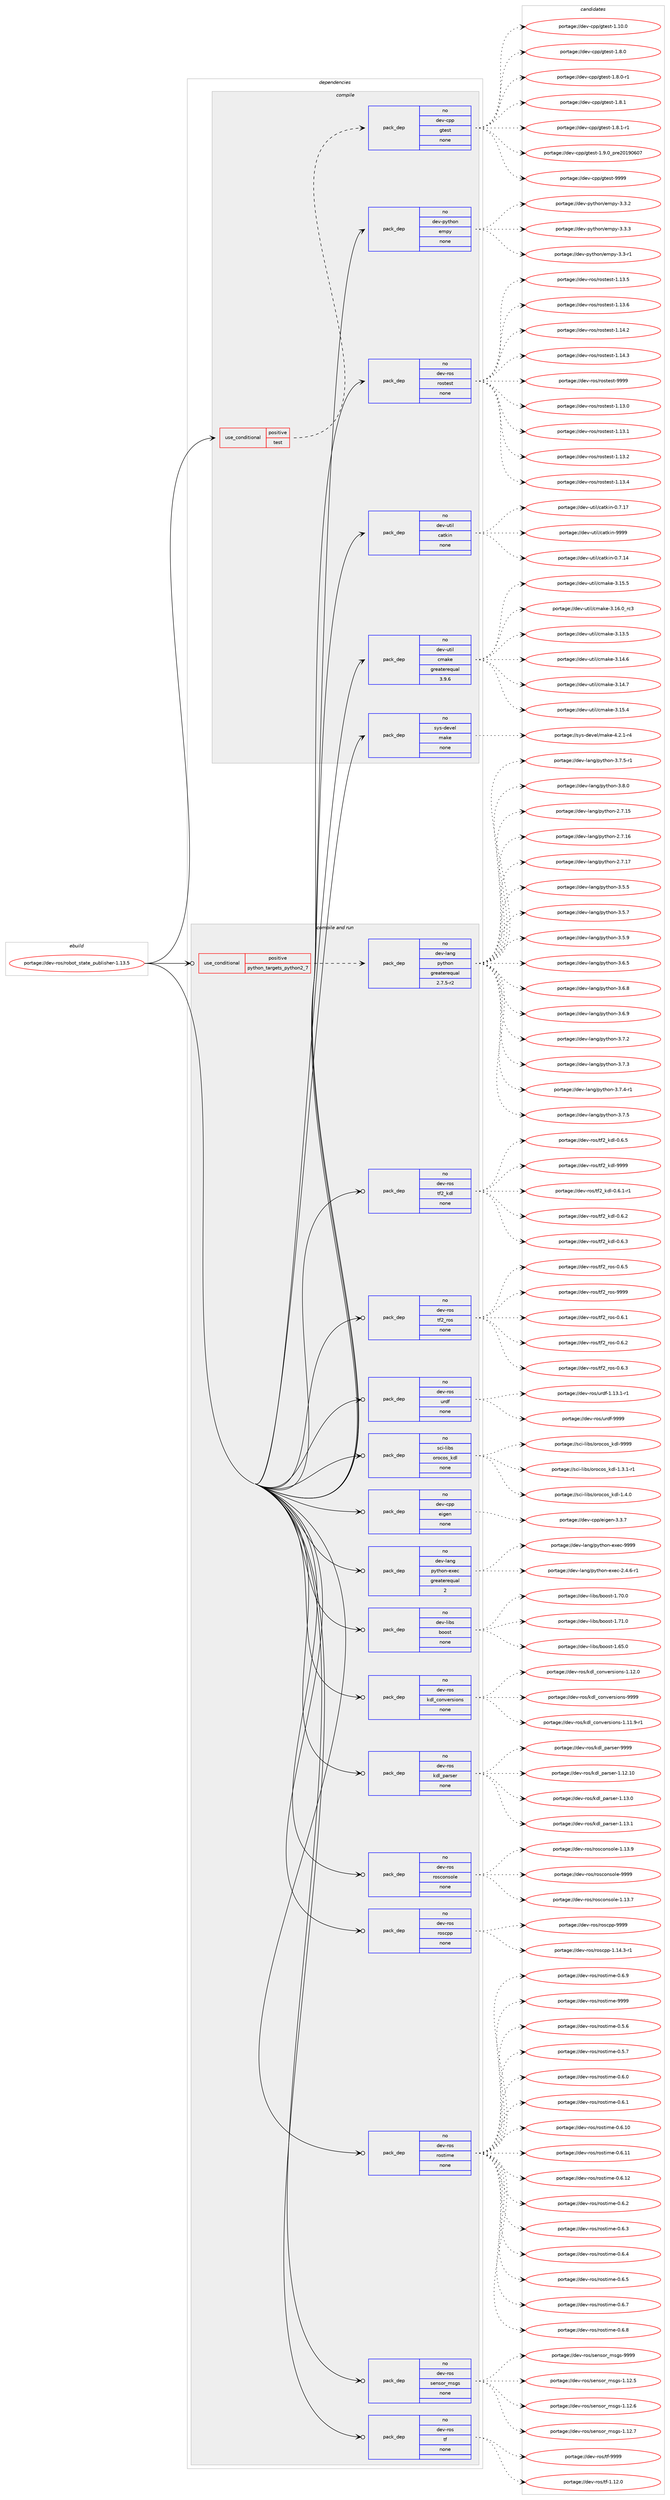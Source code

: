 digraph prolog {

# *************
# Graph options
# *************

newrank=true;
concentrate=true;
compound=true;
graph [rankdir=LR,fontname=Helvetica,fontsize=10,ranksep=1.5];#, ranksep=2.5, nodesep=0.2];
edge  [arrowhead=vee];
node  [fontname=Helvetica,fontsize=10];

# **********
# The ebuild
# **********

subgraph cluster_leftcol {
color=gray;
rank=same;
label=<<i>ebuild</i>>;
id [label="portage://dev-ros/robot_state_publisher-1.13.5", color=red, width=4, href="../dev-ros/robot_state_publisher-1.13.5.svg"];
}

# ****************
# The dependencies
# ****************

subgraph cluster_midcol {
color=gray;
label=<<i>dependencies</i>>;
subgraph cluster_compile {
fillcolor="#eeeeee";
style=filled;
label=<<i>compile</i>>;
subgraph cond43705 {
dependency194810 [label=<<TABLE BORDER="0" CELLBORDER="1" CELLSPACING="0" CELLPADDING="4"><TR><TD ROWSPAN="3" CELLPADDING="10">use_conditional</TD></TR><TR><TD>positive</TD></TR><TR><TD>test</TD></TR></TABLE>>, shape=none, color=red];
subgraph pack147677 {
dependency194811 [label=<<TABLE BORDER="0" CELLBORDER="1" CELLSPACING="0" CELLPADDING="4" WIDTH="220"><TR><TD ROWSPAN="6" CELLPADDING="30">pack_dep</TD></TR><TR><TD WIDTH="110">no</TD></TR><TR><TD>dev-cpp</TD></TR><TR><TD>gtest</TD></TR><TR><TD>none</TD></TR><TR><TD></TD></TR></TABLE>>, shape=none, color=blue];
}
dependency194810:e -> dependency194811:w [weight=20,style="dashed",arrowhead="vee"];
}
id:e -> dependency194810:w [weight=20,style="solid",arrowhead="vee"];
subgraph pack147678 {
dependency194812 [label=<<TABLE BORDER="0" CELLBORDER="1" CELLSPACING="0" CELLPADDING="4" WIDTH="220"><TR><TD ROWSPAN="6" CELLPADDING="30">pack_dep</TD></TR><TR><TD WIDTH="110">no</TD></TR><TR><TD>dev-python</TD></TR><TR><TD>empy</TD></TR><TR><TD>none</TD></TR><TR><TD></TD></TR></TABLE>>, shape=none, color=blue];
}
id:e -> dependency194812:w [weight=20,style="solid",arrowhead="vee"];
subgraph pack147679 {
dependency194813 [label=<<TABLE BORDER="0" CELLBORDER="1" CELLSPACING="0" CELLPADDING="4" WIDTH="220"><TR><TD ROWSPAN="6" CELLPADDING="30">pack_dep</TD></TR><TR><TD WIDTH="110">no</TD></TR><TR><TD>dev-ros</TD></TR><TR><TD>rostest</TD></TR><TR><TD>none</TD></TR><TR><TD></TD></TR></TABLE>>, shape=none, color=blue];
}
id:e -> dependency194813:w [weight=20,style="solid",arrowhead="vee"];
subgraph pack147680 {
dependency194814 [label=<<TABLE BORDER="0" CELLBORDER="1" CELLSPACING="0" CELLPADDING="4" WIDTH="220"><TR><TD ROWSPAN="6" CELLPADDING="30">pack_dep</TD></TR><TR><TD WIDTH="110">no</TD></TR><TR><TD>dev-util</TD></TR><TR><TD>catkin</TD></TR><TR><TD>none</TD></TR><TR><TD></TD></TR></TABLE>>, shape=none, color=blue];
}
id:e -> dependency194814:w [weight=20,style="solid",arrowhead="vee"];
subgraph pack147681 {
dependency194815 [label=<<TABLE BORDER="0" CELLBORDER="1" CELLSPACING="0" CELLPADDING="4" WIDTH="220"><TR><TD ROWSPAN="6" CELLPADDING="30">pack_dep</TD></TR><TR><TD WIDTH="110">no</TD></TR><TR><TD>dev-util</TD></TR><TR><TD>cmake</TD></TR><TR><TD>greaterequal</TD></TR><TR><TD>3.9.6</TD></TR></TABLE>>, shape=none, color=blue];
}
id:e -> dependency194815:w [weight=20,style="solid",arrowhead="vee"];
subgraph pack147682 {
dependency194816 [label=<<TABLE BORDER="0" CELLBORDER="1" CELLSPACING="0" CELLPADDING="4" WIDTH="220"><TR><TD ROWSPAN="6" CELLPADDING="30">pack_dep</TD></TR><TR><TD WIDTH="110">no</TD></TR><TR><TD>sys-devel</TD></TR><TR><TD>make</TD></TR><TR><TD>none</TD></TR><TR><TD></TD></TR></TABLE>>, shape=none, color=blue];
}
id:e -> dependency194816:w [weight=20,style="solid",arrowhead="vee"];
}
subgraph cluster_compileandrun {
fillcolor="#eeeeee";
style=filled;
label=<<i>compile and run</i>>;
subgraph cond43706 {
dependency194817 [label=<<TABLE BORDER="0" CELLBORDER="1" CELLSPACING="0" CELLPADDING="4"><TR><TD ROWSPAN="3" CELLPADDING="10">use_conditional</TD></TR><TR><TD>positive</TD></TR><TR><TD>python_targets_python2_7</TD></TR></TABLE>>, shape=none, color=red];
subgraph pack147683 {
dependency194818 [label=<<TABLE BORDER="0" CELLBORDER="1" CELLSPACING="0" CELLPADDING="4" WIDTH="220"><TR><TD ROWSPAN="6" CELLPADDING="30">pack_dep</TD></TR><TR><TD WIDTH="110">no</TD></TR><TR><TD>dev-lang</TD></TR><TR><TD>python</TD></TR><TR><TD>greaterequal</TD></TR><TR><TD>2.7.5-r2</TD></TR></TABLE>>, shape=none, color=blue];
}
dependency194817:e -> dependency194818:w [weight=20,style="dashed",arrowhead="vee"];
}
id:e -> dependency194817:w [weight=20,style="solid",arrowhead="odotvee"];
subgraph pack147684 {
dependency194819 [label=<<TABLE BORDER="0" CELLBORDER="1" CELLSPACING="0" CELLPADDING="4" WIDTH="220"><TR><TD ROWSPAN="6" CELLPADDING="30">pack_dep</TD></TR><TR><TD WIDTH="110">no</TD></TR><TR><TD>dev-cpp</TD></TR><TR><TD>eigen</TD></TR><TR><TD>none</TD></TR><TR><TD></TD></TR></TABLE>>, shape=none, color=blue];
}
id:e -> dependency194819:w [weight=20,style="solid",arrowhead="odotvee"];
subgraph pack147685 {
dependency194820 [label=<<TABLE BORDER="0" CELLBORDER="1" CELLSPACING="0" CELLPADDING="4" WIDTH="220"><TR><TD ROWSPAN="6" CELLPADDING="30">pack_dep</TD></TR><TR><TD WIDTH="110">no</TD></TR><TR><TD>dev-lang</TD></TR><TR><TD>python-exec</TD></TR><TR><TD>greaterequal</TD></TR><TR><TD>2</TD></TR></TABLE>>, shape=none, color=blue];
}
id:e -> dependency194820:w [weight=20,style="solid",arrowhead="odotvee"];
subgraph pack147686 {
dependency194821 [label=<<TABLE BORDER="0" CELLBORDER="1" CELLSPACING="0" CELLPADDING="4" WIDTH="220"><TR><TD ROWSPAN="6" CELLPADDING="30">pack_dep</TD></TR><TR><TD WIDTH="110">no</TD></TR><TR><TD>dev-libs</TD></TR><TR><TD>boost</TD></TR><TR><TD>none</TD></TR><TR><TD></TD></TR></TABLE>>, shape=none, color=blue];
}
id:e -> dependency194821:w [weight=20,style="solid",arrowhead="odotvee"];
subgraph pack147687 {
dependency194822 [label=<<TABLE BORDER="0" CELLBORDER="1" CELLSPACING="0" CELLPADDING="4" WIDTH="220"><TR><TD ROWSPAN="6" CELLPADDING="30">pack_dep</TD></TR><TR><TD WIDTH="110">no</TD></TR><TR><TD>dev-ros</TD></TR><TR><TD>kdl_conversions</TD></TR><TR><TD>none</TD></TR><TR><TD></TD></TR></TABLE>>, shape=none, color=blue];
}
id:e -> dependency194822:w [weight=20,style="solid",arrowhead="odotvee"];
subgraph pack147688 {
dependency194823 [label=<<TABLE BORDER="0" CELLBORDER="1" CELLSPACING="0" CELLPADDING="4" WIDTH="220"><TR><TD ROWSPAN="6" CELLPADDING="30">pack_dep</TD></TR><TR><TD WIDTH="110">no</TD></TR><TR><TD>dev-ros</TD></TR><TR><TD>kdl_parser</TD></TR><TR><TD>none</TD></TR><TR><TD></TD></TR></TABLE>>, shape=none, color=blue];
}
id:e -> dependency194823:w [weight=20,style="solid",arrowhead="odotvee"];
subgraph pack147689 {
dependency194824 [label=<<TABLE BORDER="0" CELLBORDER="1" CELLSPACING="0" CELLPADDING="4" WIDTH="220"><TR><TD ROWSPAN="6" CELLPADDING="30">pack_dep</TD></TR><TR><TD WIDTH="110">no</TD></TR><TR><TD>dev-ros</TD></TR><TR><TD>rosconsole</TD></TR><TR><TD>none</TD></TR><TR><TD></TD></TR></TABLE>>, shape=none, color=blue];
}
id:e -> dependency194824:w [weight=20,style="solid",arrowhead="odotvee"];
subgraph pack147690 {
dependency194825 [label=<<TABLE BORDER="0" CELLBORDER="1" CELLSPACING="0" CELLPADDING="4" WIDTH="220"><TR><TD ROWSPAN="6" CELLPADDING="30">pack_dep</TD></TR><TR><TD WIDTH="110">no</TD></TR><TR><TD>dev-ros</TD></TR><TR><TD>roscpp</TD></TR><TR><TD>none</TD></TR><TR><TD></TD></TR></TABLE>>, shape=none, color=blue];
}
id:e -> dependency194825:w [weight=20,style="solid",arrowhead="odotvee"];
subgraph pack147691 {
dependency194826 [label=<<TABLE BORDER="0" CELLBORDER="1" CELLSPACING="0" CELLPADDING="4" WIDTH="220"><TR><TD ROWSPAN="6" CELLPADDING="30">pack_dep</TD></TR><TR><TD WIDTH="110">no</TD></TR><TR><TD>dev-ros</TD></TR><TR><TD>rostime</TD></TR><TR><TD>none</TD></TR><TR><TD></TD></TR></TABLE>>, shape=none, color=blue];
}
id:e -> dependency194826:w [weight=20,style="solid",arrowhead="odotvee"];
subgraph pack147692 {
dependency194827 [label=<<TABLE BORDER="0" CELLBORDER="1" CELLSPACING="0" CELLPADDING="4" WIDTH="220"><TR><TD ROWSPAN="6" CELLPADDING="30">pack_dep</TD></TR><TR><TD WIDTH="110">no</TD></TR><TR><TD>dev-ros</TD></TR><TR><TD>sensor_msgs</TD></TR><TR><TD>none</TD></TR><TR><TD></TD></TR></TABLE>>, shape=none, color=blue];
}
id:e -> dependency194827:w [weight=20,style="solid",arrowhead="odotvee"];
subgraph pack147693 {
dependency194828 [label=<<TABLE BORDER="0" CELLBORDER="1" CELLSPACING="0" CELLPADDING="4" WIDTH="220"><TR><TD ROWSPAN="6" CELLPADDING="30">pack_dep</TD></TR><TR><TD WIDTH="110">no</TD></TR><TR><TD>dev-ros</TD></TR><TR><TD>tf</TD></TR><TR><TD>none</TD></TR><TR><TD></TD></TR></TABLE>>, shape=none, color=blue];
}
id:e -> dependency194828:w [weight=20,style="solid",arrowhead="odotvee"];
subgraph pack147694 {
dependency194829 [label=<<TABLE BORDER="0" CELLBORDER="1" CELLSPACING="0" CELLPADDING="4" WIDTH="220"><TR><TD ROWSPAN="6" CELLPADDING="30">pack_dep</TD></TR><TR><TD WIDTH="110">no</TD></TR><TR><TD>dev-ros</TD></TR><TR><TD>tf2_kdl</TD></TR><TR><TD>none</TD></TR><TR><TD></TD></TR></TABLE>>, shape=none, color=blue];
}
id:e -> dependency194829:w [weight=20,style="solid",arrowhead="odotvee"];
subgraph pack147695 {
dependency194830 [label=<<TABLE BORDER="0" CELLBORDER="1" CELLSPACING="0" CELLPADDING="4" WIDTH="220"><TR><TD ROWSPAN="6" CELLPADDING="30">pack_dep</TD></TR><TR><TD WIDTH="110">no</TD></TR><TR><TD>dev-ros</TD></TR><TR><TD>tf2_ros</TD></TR><TR><TD>none</TD></TR><TR><TD></TD></TR></TABLE>>, shape=none, color=blue];
}
id:e -> dependency194830:w [weight=20,style="solid",arrowhead="odotvee"];
subgraph pack147696 {
dependency194831 [label=<<TABLE BORDER="0" CELLBORDER="1" CELLSPACING="0" CELLPADDING="4" WIDTH="220"><TR><TD ROWSPAN="6" CELLPADDING="30">pack_dep</TD></TR><TR><TD WIDTH="110">no</TD></TR><TR><TD>dev-ros</TD></TR><TR><TD>urdf</TD></TR><TR><TD>none</TD></TR><TR><TD></TD></TR></TABLE>>, shape=none, color=blue];
}
id:e -> dependency194831:w [weight=20,style="solid",arrowhead="odotvee"];
subgraph pack147697 {
dependency194832 [label=<<TABLE BORDER="0" CELLBORDER="1" CELLSPACING="0" CELLPADDING="4" WIDTH="220"><TR><TD ROWSPAN="6" CELLPADDING="30">pack_dep</TD></TR><TR><TD WIDTH="110">no</TD></TR><TR><TD>sci-libs</TD></TR><TR><TD>orocos_kdl</TD></TR><TR><TD>none</TD></TR><TR><TD></TD></TR></TABLE>>, shape=none, color=blue];
}
id:e -> dependency194832:w [weight=20,style="solid",arrowhead="odotvee"];
}
subgraph cluster_run {
fillcolor="#eeeeee";
style=filled;
label=<<i>run</i>>;
}
}

# **************
# The candidates
# **************

subgraph cluster_choices {
rank=same;
color=gray;
label=<<i>candidates</i>>;

subgraph choice147677 {
color=black;
nodesep=1;
choiceportage10010111845991121124710311610111511645494649484648 [label="portage://dev-cpp/gtest-1.10.0", color=red, width=4,href="../dev-cpp/gtest-1.10.0.svg"];
choiceportage100101118459911211247103116101115116454946564648 [label="portage://dev-cpp/gtest-1.8.0", color=red, width=4,href="../dev-cpp/gtest-1.8.0.svg"];
choiceportage1001011184599112112471031161011151164549465646484511449 [label="portage://dev-cpp/gtest-1.8.0-r1", color=red, width=4,href="../dev-cpp/gtest-1.8.0-r1.svg"];
choiceportage100101118459911211247103116101115116454946564649 [label="portage://dev-cpp/gtest-1.8.1", color=red, width=4,href="../dev-cpp/gtest-1.8.1.svg"];
choiceportage1001011184599112112471031161011151164549465646494511449 [label="portage://dev-cpp/gtest-1.8.1-r1", color=red, width=4,href="../dev-cpp/gtest-1.8.1-r1.svg"];
choiceportage100101118459911211247103116101115116454946574648951121141015048495748544855 [label="portage://dev-cpp/gtest-1.9.0_pre20190607", color=red, width=4,href="../dev-cpp/gtest-1.9.0_pre20190607.svg"];
choiceportage1001011184599112112471031161011151164557575757 [label="portage://dev-cpp/gtest-9999", color=red, width=4,href="../dev-cpp/gtest-9999.svg"];
dependency194811:e -> choiceportage10010111845991121124710311610111511645494649484648:w [style=dotted,weight="100"];
dependency194811:e -> choiceportage100101118459911211247103116101115116454946564648:w [style=dotted,weight="100"];
dependency194811:e -> choiceportage1001011184599112112471031161011151164549465646484511449:w [style=dotted,weight="100"];
dependency194811:e -> choiceportage100101118459911211247103116101115116454946564649:w [style=dotted,weight="100"];
dependency194811:e -> choiceportage1001011184599112112471031161011151164549465646494511449:w [style=dotted,weight="100"];
dependency194811:e -> choiceportage100101118459911211247103116101115116454946574648951121141015048495748544855:w [style=dotted,weight="100"];
dependency194811:e -> choiceportage1001011184599112112471031161011151164557575757:w [style=dotted,weight="100"];
}
subgraph choice147678 {
color=black;
nodesep=1;
choiceportage1001011184511212111610411111047101109112121455146514511449 [label="portage://dev-python/empy-3.3-r1", color=red, width=4,href="../dev-python/empy-3.3-r1.svg"];
choiceportage1001011184511212111610411111047101109112121455146514650 [label="portage://dev-python/empy-3.3.2", color=red, width=4,href="../dev-python/empy-3.3.2.svg"];
choiceportage1001011184511212111610411111047101109112121455146514651 [label="portage://dev-python/empy-3.3.3", color=red, width=4,href="../dev-python/empy-3.3.3.svg"];
dependency194812:e -> choiceportage1001011184511212111610411111047101109112121455146514511449:w [style=dotted,weight="100"];
dependency194812:e -> choiceportage1001011184511212111610411111047101109112121455146514650:w [style=dotted,weight="100"];
dependency194812:e -> choiceportage1001011184511212111610411111047101109112121455146514651:w [style=dotted,weight="100"];
}
subgraph choice147679 {
color=black;
nodesep=1;
choiceportage100101118451141111154711411111511610111511645494649514648 [label="portage://dev-ros/rostest-1.13.0", color=red, width=4,href="../dev-ros/rostest-1.13.0.svg"];
choiceportage100101118451141111154711411111511610111511645494649514649 [label="portage://dev-ros/rostest-1.13.1", color=red, width=4,href="../dev-ros/rostest-1.13.1.svg"];
choiceportage100101118451141111154711411111511610111511645494649514650 [label="portage://dev-ros/rostest-1.13.2", color=red, width=4,href="../dev-ros/rostest-1.13.2.svg"];
choiceportage100101118451141111154711411111511610111511645494649514652 [label="portage://dev-ros/rostest-1.13.4", color=red, width=4,href="../dev-ros/rostest-1.13.4.svg"];
choiceportage100101118451141111154711411111511610111511645494649514653 [label="portage://dev-ros/rostest-1.13.5", color=red, width=4,href="../dev-ros/rostest-1.13.5.svg"];
choiceportage100101118451141111154711411111511610111511645494649514654 [label="portage://dev-ros/rostest-1.13.6", color=red, width=4,href="../dev-ros/rostest-1.13.6.svg"];
choiceportage100101118451141111154711411111511610111511645494649524650 [label="portage://dev-ros/rostest-1.14.2", color=red, width=4,href="../dev-ros/rostest-1.14.2.svg"];
choiceportage100101118451141111154711411111511610111511645494649524651 [label="portage://dev-ros/rostest-1.14.3", color=red, width=4,href="../dev-ros/rostest-1.14.3.svg"];
choiceportage10010111845114111115471141111151161011151164557575757 [label="portage://dev-ros/rostest-9999", color=red, width=4,href="../dev-ros/rostest-9999.svg"];
dependency194813:e -> choiceportage100101118451141111154711411111511610111511645494649514648:w [style=dotted,weight="100"];
dependency194813:e -> choiceportage100101118451141111154711411111511610111511645494649514649:w [style=dotted,weight="100"];
dependency194813:e -> choiceportage100101118451141111154711411111511610111511645494649514650:w [style=dotted,weight="100"];
dependency194813:e -> choiceportage100101118451141111154711411111511610111511645494649514652:w [style=dotted,weight="100"];
dependency194813:e -> choiceportage100101118451141111154711411111511610111511645494649514653:w [style=dotted,weight="100"];
dependency194813:e -> choiceportage100101118451141111154711411111511610111511645494649514654:w [style=dotted,weight="100"];
dependency194813:e -> choiceportage100101118451141111154711411111511610111511645494649524650:w [style=dotted,weight="100"];
dependency194813:e -> choiceportage100101118451141111154711411111511610111511645494649524651:w [style=dotted,weight="100"];
dependency194813:e -> choiceportage10010111845114111115471141111151161011151164557575757:w [style=dotted,weight="100"];
}
subgraph choice147680 {
color=black;
nodesep=1;
choiceportage1001011184511711610510847999711610710511045484655464952 [label="portage://dev-util/catkin-0.7.14", color=red, width=4,href="../dev-util/catkin-0.7.14.svg"];
choiceportage1001011184511711610510847999711610710511045484655464955 [label="portage://dev-util/catkin-0.7.17", color=red, width=4,href="../dev-util/catkin-0.7.17.svg"];
choiceportage100101118451171161051084799971161071051104557575757 [label="portage://dev-util/catkin-9999", color=red, width=4,href="../dev-util/catkin-9999.svg"];
dependency194814:e -> choiceportage1001011184511711610510847999711610710511045484655464952:w [style=dotted,weight="100"];
dependency194814:e -> choiceportage1001011184511711610510847999711610710511045484655464955:w [style=dotted,weight="100"];
dependency194814:e -> choiceportage100101118451171161051084799971161071051104557575757:w [style=dotted,weight="100"];
}
subgraph choice147681 {
color=black;
nodesep=1;
choiceportage1001011184511711610510847991099710710145514649514653 [label="portage://dev-util/cmake-3.13.5", color=red, width=4,href="../dev-util/cmake-3.13.5.svg"];
choiceportage1001011184511711610510847991099710710145514649524654 [label="portage://dev-util/cmake-3.14.6", color=red, width=4,href="../dev-util/cmake-3.14.6.svg"];
choiceportage1001011184511711610510847991099710710145514649524655 [label="portage://dev-util/cmake-3.14.7", color=red, width=4,href="../dev-util/cmake-3.14.7.svg"];
choiceportage1001011184511711610510847991099710710145514649534652 [label="portage://dev-util/cmake-3.15.4", color=red, width=4,href="../dev-util/cmake-3.15.4.svg"];
choiceportage1001011184511711610510847991099710710145514649534653 [label="portage://dev-util/cmake-3.15.5", color=red, width=4,href="../dev-util/cmake-3.15.5.svg"];
choiceportage1001011184511711610510847991099710710145514649544648951149951 [label="portage://dev-util/cmake-3.16.0_rc3", color=red, width=4,href="../dev-util/cmake-3.16.0_rc3.svg"];
dependency194815:e -> choiceportage1001011184511711610510847991099710710145514649514653:w [style=dotted,weight="100"];
dependency194815:e -> choiceportage1001011184511711610510847991099710710145514649524654:w [style=dotted,weight="100"];
dependency194815:e -> choiceportage1001011184511711610510847991099710710145514649524655:w [style=dotted,weight="100"];
dependency194815:e -> choiceportage1001011184511711610510847991099710710145514649534652:w [style=dotted,weight="100"];
dependency194815:e -> choiceportage1001011184511711610510847991099710710145514649534653:w [style=dotted,weight="100"];
dependency194815:e -> choiceportage1001011184511711610510847991099710710145514649544648951149951:w [style=dotted,weight="100"];
}
subgraph choice147682 {
color=black;
nodesep=1;
choiceportage1151211154510010111810110847109971071014552465046494511452 [label="portage://sys-devel/make-4.2.1-r4", color=red, width=4,href="../sys-devel/make-4.2.1-r4.svg"];
dependency194816:e -> choiceportage1151211154510010111810110847109971071014552465046494511452:w [style=dotted,weight="100"];
}
subgraph choice147683 {
color=black;
nodesep=1;
choiceportage10010111845108971101034711212111610411111045504655464953 [label="portage://dev-lang/python-2.7.15", color=red, width=4,href="../dev-lang/python-2.7.15.svg"];
choiceportage10010111845108971101034711212111610411111045504655464954 [label="portage://dev-lang/python-2.7.16", color=red, width=4,href="../dev-lang/python-2.7.16.svg"];
choiceportage10010111845108971101034711212111610411111045504655464955 [label="portage://dev-lang/python-2.7.17", color=red, width=4,href="../dev-lang/python-2.7.17.svg"];
choiceportage100101118451089711010347112121116104111110455146534653 [label="portage://dev-lang/python-3.5.5", color=red, width=4,href="../dev-lang/python-3.5.5.svg"];
choiceportage100101118451089711010347112121116104111110455146534655 [label="portage://dev-lang/python-3.5.7", color=red, width=4,href="../dev-lang/python-3.5.7.svg"];
choiceportage100101118451089711010347112121116104111110455146534657 [label="portage://dev-lang/python-3.5.9", color=red, width=4,href="../dev-lang/python-3.5.9.svg"];
choiceportage100101118451089711010347112121116104111110455146544653 [label="portage://dev-lang/python-3.6.5", color=red, width=4,href="../dev-lang/python-3.6.5.svg"];
choiceportage100101118451089711010347112121116104111110455146544656 [label="portage://dev-lang/python-3.6.8", color=red, width=4,href="../dev-lang/python-3.6.8.svg"];
choiceportage100101118451089711010347112121116104111110455146544657 [label="portage://dev-lang/python-3.6.9", color=red, width=4,href="../dev-lang/python-3.6.9.svg"];
choiceportage100101118451089711010347112121116104111110455146554650 [label="portage://dev-lang/python-3.7.2", color=red, width=4,href="../dev-lang/python-3.7.2.svg"];
choiceportage100101118451089711010347112121116104111110455146554651 [label="portage://dev-lang/python-3.7.3", color=red, width=4,href="../dev-lang/python-3.7.3.svg"];
choiceportage1001011184510897110103471121211161041111104551465546524511449 [label="portage://dev-lang/python-3.7.4-r1", color=red, width=4,href="../dev-lang/python-3.7.4-r1.svg"];
choiceportage100101118451089711010347112121116104111110455146554653 [label="portage://dev-lang/python-3.7.5", color=red, width=4,href="../dev-lang/python-3.7.5.svg"];
choiceportage1001011184510897110103471121211161041111104551465546534511449 [label="portage://dev-lang/python-3.7.5-r1", color=red, width=4,href="../dev-lang/python-3.7.5-r1.svg"];
choiceportage100101118451089711010347112121116104111110455146564648 [label="portage://dev-lang/python-3.8.0", color=red, width=4,href="../dev-lang/python-3.8.0.svg"];
dependency194818:e -> choiceportage10010111845108971101034711212111610411111045504655464953:w [style=dotted,weight="100"];
dependency194818:e -> choiceportage10010111845108971101034711212111610411111045504655464954:w [style=dotted,weight="100"];
dependency194818:e -> choiceportage10010111845108971101034711212111610411111045504655464955:w [style=dotted,weight="100"];
dependency194818:e -> choiceportage100101118451089711010347112121116104111110455146534653:w [style=dotted,weight="100"];
dependency194818:e -> choiceportage100101118451089711010347112121116104111110455146534655:w [style=dotted,weight="100"];
dependency194818:e -> choiceportage100101118451089711010347112121116104111110455146534657:w [style=dotted,weight="100"];
dependency194818:e -> choiceportage100101118451089711010347112121116104111110455146544653:w [style=dotted,weight="100"];
dependency194818:e -> choiceportage100101118451089711010347112121116104111110455146544656:w [style=dotted,weight="100"];
dependency194818:e -> choiceportage100101118451089711010347112121116104111110455146544657:w [style=dotted,weight="100"];
dependency194818:e -> choiceportage100101118451089711010347112121116104111110455146554650:w [style=dotted,weight="100"];
dependency194818:e -> choiceportage100101118451089711010347112121116104111110455146554651:w [style=dotted,weight="100"];
dependency194818:e -> choiceportage1001011184510897110103471121211161041111104551465546524511449:w [style=dotted,weight="100"];
dependency194818:e -> choiceportage100101118451089711010347112121116104111110455146554653:w [style=dotted,weight="100"];
dependency194818:e -> choiceportage1001011184510897110103471121211161041111104551465546534511449:w [style=dotted,weight="100"];
dependency194818:e -> choiceportage100101118451089711010347112121116104111110455146564648:w [style=dotted,weight="100"];
}
subgraph choice147684 {
color=black;
nodesep=1;
choiceportage100101118459911211247101105103101110455146514655 [label="portage://dev-cpp/eigen-3.3.7", color=red, width=4,href="../dev-cpp/eigen-3.3.7.svg"];
dependency194819:e -> choiceportage100101118459911211247101105103101110455146514655:w [style=dotted,weight="100"];
}
subgraph choice147685 {
color=black;
nodesep=1;
choiceportage10010111845108971101034711212111610411111045101120101994550465246544511449 [label="portage://dev-lang/python-exec-2.4.6-r1", color=red, width=4,href="../dev-lang/python-exec-2.4.6-r1.svg"];
choiceportage10010111845108971101034711212111610411111045101120101994557575757 [label="portage://dev-lang/python-exec-9999", color=red, width=4,href="../dev-lang/python-exec-9999.svg"];
dependency194820:e -> choiceportage10010111845108971101034711212111610411111045101120101994550465246544511449:w [style=dotted,weight="100"];
dependency194820:e -> choiceportage10010111845108971101034711212111610411111045101120101994557575757:w [style=dotted,weight="100"];
}
subgraph choice147686 {
color=black;
nodesep=1;
choiceportage1001011184510810598115479811111111511645494654534648 [label="portage://dev-libs/boost-1.65.0", color=red, width=4,href="../dev-libs/boost-1.65.0.svg"];
choiceportage1001011184510810598115479811111111511645494655484648 [label="portage://dev-libs/boost-1.70.0", color=red, width=4,href="../dev-libs/boost-1.70.0.svg"];
choiceportage1001011184510810598115479811111111511645494655494648 [label="portage://dev-libs/boost-1.71.0", color=red, width=4,href="../dev-libs/boost-1.71.0.svg"];
dependency194821:e -> choiceportage1001011184510810598115479811111111511645494654534648:w [style=dotted,weight="100"];
dependency194821:e -> choiceportage1001011184510810598115479811111111511645494655484648:w [style=dotted,weight="100"];
dependency194821:e -> choiceportage1001011184510810598115479811111111511645494655494648:w [style=dotted,weight="100"];
}
subgraph choice147687 {
color=black;
nodesep=1;
choiceportage10010111845114111115471071001089599111110118101114115105111110115454946494946574511449 [label="portage://dev-ros/kdl_conversions-1.11.9-r1", color=red, width=4,href="../dev-ros/kdl_conversions-1.11.9-r1.svg"];
choiceportage1001011184511411111547107100108959911111011810111411510511111011545494649504648 [label="portage://dev-ros/kdl_conversions-1.12.0", color=red, width=4,href="../dev-ros/kdl_conversions-1.12.0.svg"];
choiceportage100101118451141111154710710010895991111101181011141151051111101154557575757 [label="portage://dev-ros/kdl_conversions-9999", color=red, width=4,href="../dev-ros/kdl_conversions-9999.svg"];
dependency194822:e -> choiceportage10010111845114111115471071001089599111110118101114115105111110115454946494946574511449:w [style=dotted,weight="100"];
dependency194822:e -> choiceportage1001011184511411111547107100108959911111011810111411510511111011545494649504648:w [style=dotted,weight="100"];
dependency194822:e -> choiceportage100101118451141111154710710010895991111101181011141151051111101154557575757:w [style=dotted,weight="100"];
}
subgraph choice147688 {
color=black;
nodesep=1;
choiceportage100101118451141111154710710010895112971141151011144549464950464948 [label="portage://dev-ros/kdl_parser-1.12.10", color=red, width=4,href="../dev-ros/kdl_parser-1.12.10.svg"];
choiceportage1001011184511411111547107100108951129711411510111445494649514648 [label="portage://dev-ros/kdl_parser-1.13.0", color=red, width=4,href="../dev-ros/kdl_parser-1.13.0.svg"];
choiceportage1001011184511411111547107100108951129711411510111445494649514649 [label="portage://dev-ros/kdl_parser-1.13.1", color=red, width=4,href="../dev-ros/kdl_parser-1.13.1.svg"];
choiceportage100101118451141111154710710010895112971141151011144557575757 [label="portage://dev-ros/kdl_parser-9999", color=red, width=4,href="../dev-ros/kdl_parser-9999.svg"];
dependency194823:e -> choiceportage100101118451141111154710710010895112971141151011144549464950464948:w [style=dotted,weight="100"];
dependency194823:e -> choiceportage1001011184511411111547107100108951129711411510111445494649514648:w [style=dotted,weight="100"];
dependency194823:e -> choiceportage1001011184511411111547107100108951129711411510111445494649514649:w [style=dotted,weight="100"];
dependency194823:e -> choiceportage100101118451141111154710710010895112971141151011144557575757:w [style=dotted,weight="100"];
}
subgraph choice147689 {
color=black;
nodesep=1;
choiceportage10010111845114111115471141111159911111011511110810145494649514655 [label="portage://dev-ros/rosconsole-1.13.7", color=red, width=4,href="../dev-ros/rosconsole-1.13.7.svg"];
choiceportage10010111845114111115471141111159911111011511110810145494649514657 [label="portage://dev-ros/rosconsole-1.13.9", color=red, width=4,href="../dev-ros/rosconsole-1.13.9.svg"];
choiceportage1001011184511411111547114111115991111101151111081014557575757 [label="portage://dev-ros/rosconsole-9999", color=red, width=4,href="../dev-ros/rosconsole-9999.svg"];
dependency194824:e -> choiceportage10010111845114111115471141111159911111011511110810145494649514655:w [style=dotted,weight="100"];
dependency194824:e -> choiceportage10010111845114111115471141111159911111011511110810145494649514657:w [style=dotted,weight="100"];
dependency194824:e -> choiceportage1001011184511411111547114111115991111101151111081014557575757:w [style=dotted,weight="100"];
}
subgraph choice147690 {
color=black;
nodesep=1;
choiceportage100101118451141111154711411111599112112454946495246514511449 [label="portage://dev-ros/roscpp-1.14.3-r1", color=red, width=4,href="../dev-ros/roscpp-1.14.3-r1.svg"];
choiceportage1001011184511411111547114111115991121124557575757 [label="portage://dev-ros/roscpp-9999", color=red, width=4,href="../dev-ros/roscpp-9999.svg"];
dependency194825:e -> choiceportage100101118451141111154711411111599112112454946495246514511449:w [style=dotted,weight="100"];
dependency194825:e -> choiceportage1001011184511411111547114111115991121124557575757:w [style=dotted,weight="100"];
}
subgraph choice147691 {
color=black;
nodesep=1;
choiceportage1001011184511411111547114111115116105109101454846534654 [label="portage://dev-ros/rostime-0.5.6", color=red, width=4,href="../dev-ros/rostime-0.5.6.svg"];
choiceportage1001011184511411111547114111115116105109101454846534655 [label="portage://dev-ros/rostime-0.5.7", color=red, width=4,href="../dev-ros/rostime-0.5.7.svg"];
choiceportage1001011184511411111547114111115116105109101454846544648 [label="portage://dev-ros/rostime-0.6.0", color=red, width=4,href="../dev-ros/rostime-0.6.0.svg"];
choiceportage1001011184511411111547114111115116105109101454846544649 [label="portage://dev-ros/rostime-0.6.1", color=red, width=4,href="../dev-ros/rostime-0.6.1.svg"];
choiceportage100101118451141111154711411111511610510910145484654464948 [label="portage://dev-ros/rostime-0.6.10", color=red, width=4,href="../dev-ros/rostime-0.6.10.svg"];
choiceportage100101118451141111154711411111511610510910145484654464949 [label="portage://dev-ros/rostime-0.6.11", color=red, width=4,href="../dev-ros/rostime-0.6.11.svg"];
choiceportage100101118451141111154711411111511610510910145484654464950 [label="portage://dev-ros/rostime-0.6.12", color=red, width=4,href="../dev-ros/rostime-0.6.12.svg"];
choiceportage1001011184511411111547114111115116105109101454846544650 [label="portage://dev-ros/rostime-0.6.2", color=red, width=4,href="../dev-ros/rostime-0.6.2.svg"];
choiceportage1001011184511411111547114111115116105109101454846544651 [label="portage://dev-ros/rostime-0.6.3", color=red, width=4,href="../dev-ros/rostime-0.6.3.svg"];
choiceportage1001011184511411111547114111115116105109101454846544652 [label="portage://dev-ros/rostime-0.6.4", color=red, width=4,href="../dev-ros/rostime-0.6.4.svg"];
choiceportage1001011184511411111547114111115116105109101454846544653 [label="portage://dev-ros/rostime-0.6.5", color=red, width=4,href="../dev-ros/rostime-0.6.5.svg"];
choiceportage1001011184511411111547114111115116105109101454846544655 [label="portage://dev-ros/rostime-0.6.7", color=red, width=4,href="../dev-ros/rostime-0.6.7.svg"];
choiceportage1001011184511411111547114111115116105109101454846544656 [label="portage://dev-ros/rostime-0.6.8", color=red, width=4,href="../dev-ros/rostime-0.6.8.svg"];
choiceportage1001011184511411111547114111115116105109101454846544657 [label="portage://dev-ros/rostime-0.6.9", color=red, width=4,href="../dev-ros/rostime-0.6.9.svg"];
choiceportage10010111845114111115471141111151161051091014557575757 [label="portage://dev-ros/rostime-9999", color=red, width=4,href="../dev-ros/rostime-9999.svg"];
dependency194826:e -> choiceportage1001011184511411111547114111115116105109101454846534654:w [style=dotted,weight="100"];
dependency194826:e -> choiceportage1001011184511411111547114111115116105109101454846534655:w [style=dotted,weight="100"];
dependency194826:e -> choiceportage1001011184511411111547114111115116105109101454846544648:w [style=dotted,weight="100"];
dependency194826:e -> choiceportage1001011184511411111547114111115116105109101454846544649:w [style=dotted,weight="100"];
dependency194826:e -> choiceportage100101118451141111154711411111511610510910145484654464948:w [style=dotted,weight="100"];
dependency194826:e -> choiceportage100101118451141111154711411111511610510910145484654464949:w [style=dotted,weight="100"];
dependency194826:e -> choiceportage100101118451141111154711411111511610510910145484654464950:w [style=dotted,weight="100"];
dependency194826:e -> choiceportage1001011184511411111547114111115116105109101454846544650:w [style=dotted,weight="100"];
dependency194826:e -> choiceportage1001011184511411111547114111115116105109101454846544651:w [style=dotted,weight="100"];
dependency194826:e -> choiceportage1001011184511411111547114111115116105109101454846544652:w [style=dotted,weight="100"];
dependency194826:e -> choiceportage1001011184511411111547114111115116105109101454846544653:w [style=dotted,weight="100"];
dependency194826:e -> choiceportage1001011184511411111547114111115116105109101454846544655:w [style=dotted,weight="100"];
dependency194826:e -> choiceportage1001011184511411111547114111115116105109101454846544656:w [style=dotted,weight="100"];
dependency194826:e -> choiceportage1001011184511411111547114111115116105109101454846544657:w [style=dotted,weight="100"];
dependency194826:e -> choiceportage10010111845114111115471141111151161051091014557575757:w [style=dotted,weight="100"];
}
subgraph choice147692 {
color=black;
nodesep=1;
choiceportage10010111845114111115471151011101151111149510911510311545494649504653 [label="portage://dev-ros/sensor_msgs-1.12.5", color=red, width=4,href="../dev-ros/sensor_msgs-1.12.5.svg"];
choiceportage10010111845114111115471151011101151111149510911510311545494649504654 [label="portage://dev-ros/sensor_msgs-1.12.6", color=red, width=4,href="../dev-ros/sensor_msgs-1.12.6.svg"];
choiceportage10010111845114111115471151011101151111149510911510311545494649504655 [label="portage://dev-ros/sensor_msgs-1.12.7", color=red, width=4,href="../dev-ros/sensor_msgs-1.12.7.svg"];
choiceportage1001011184511411111547115101110115111114951091151031154557575757 [label="portage://dev-ros/sensor_msgs-9999", color=red, width=4,href="../dev-ros/sensor_msgs-9999.svg"];
dependency194827:e -> choiceportage10010111845114111115471151011101151111149510911510311545494649504653:w [style=dotted,weight="100"];
dependency194827:e -> choiceportage10010111845114111115471151011101151111149510911510311545494649504654:w [style=dotted,weight="100"];
dependency194827:e -> choiceportage10010111845114111115471151011101151111149510911510311545494649504655:w [style=dotted,weight="100"];
dependency194827:e -> choiceportage1001011184511411111547115101110115111114951091151031154557575757:w [style=dotted,weight="100"];
}
subgraph choice147693 {
color=black;
nodesep=1;
choiceportage100101118451141111154711610245494649504648 [label="portage://dev-ros/tf-1.12.0", color=red, width=4,href="../dev-ros/tf-1.12.0.svg"];
choiceportage10010111845114111115471161024557575757 [label="portage://dev-ros/tf-9999", color=red, width=4,href="../dev-ros/tf-9999.svg"];
dependency194828:e -> choiceportage100101118451141111154711610245494649504648:w [style=dotted,weight="100"];
dependency194828:e -> choiceportage10010111845114111115471161024557575757:w [style=dotted,weight="100"];
}
subgraph choice147694 {
color=black;
nodesep=1;
choiceportage100101118451141111154711610250951071001084548465446494511449 [label="portage://dev-ros/tf2_kdl-0.6.1-r1", color=red, width=4,href="../dev-ros/tf2_kdl-0.6.1-r1.svg"];
choiceportage10010111845114111115471161025095107100108454846544650 [label="portage://dev-ros/tf2_kdl-0.6.2", color=red, width=4,href="../dev-ros/tf2_kdl-0.6.2.svg"];
choiceportage10010111845114111115471161025095107100108454846544651 [label="portage://dev-ros/tf2_kdl-0.6.3", color=red, width=4,href="../dev-ros/tf2_kdl-0.6.3.svg"];
choiceportage10010111845114111115471161025095107100108454846544653 [label="portage://dev-ros/tf2_kdl-0.6.5", color=red, width=4,href="../dev-ros/tf2_kdl-0.6.5.svg"];
choiceportage100101118451141111154711610250951071001084557575757 [label="portage://dev-ros/tf2_kdl-9999", color=red, width=4,href="../dev-ros/tf2_kdl-9999.svg"];
dependency194829:e -> choiceportage100101118451141111154711610250951071001084548465446494511449:w [style=dotted,weight="100"];
dependency194829:e -> choiceportage10010111845114111115471161025095107100108454846544650:w [style=dotted,weight="100"];
dependency194829:e -> choiceportage10010111845114111115471161025095107100108454846544651:w [style=dotted,weight="100"];
dependency194829:e -> choiceportage10010111845114111115471161025095107100108454846544653:w [style=dotted,weight="100"];
dependency194829:e -> choiceportage100101118451141111154711610250951071001084557575757:w [style=dotted,weight="100"];
}
subgraph choice147695 {
color=black;
nodesep=1;
choiceportage10010111845114111115471161025095114111115454846544649 [label="portage://dev-ros/tf2_ros-0.6.1", color=red, width=4,href="../dev-ros/tf2_ros-0.6.1.svg"];
choiceportage10010111845114111115471161025095114111115454846544650 [label="portage://dev-ros/tf2_ros-0.6.2", color=red, width=4,href="../dev-ros/tf2_ros-0.6.2.svg"];
choiceportage10010111845114111115471161025095114111115454846544651 [label="portage://dev-ros/tf2_ros-0.6.3", color=red, width=4,href="../dev-ros/tf2_ros-0.6.3.svg"];
choiceportage10010111845114111115471161025095114111115454846544653 [label="portage://dev-ros/tf2_ros-0.6.5", color=red, width=4,href="../dev-ros/tf2_ros-0.6.5.svg"];
choiceportage100101118451141111154711610250951141111154557575757 [label="portage://dev-ros/tf2_ros-9999", color=red, width=4,href="../dev-ros/tf2_ros-9999.svg"];
dependency194830:e -> choiceportage10010111845114111115471161025095114111115454846544649:w [style=dotted,weight="100"];
dependency194830:e -> choiceportage10010111845114111115471161025095114111115454846544650:w [style=dotted,weight="100"];
dependency194830:e -> choiceportage10010111845114111115471161025095114111115454846544651:w [style=dotted,weight="100"];
dependency194830:e -> choiceportage10010111845114111115471161025095114111115454846544653:w [style=dotted,weight="100"];
dependency194830:e -> choiceportage100101118451141111154711610250951141111154557575757:w [style=dotted,weight="100"];
}
subgraph choice147696 {
color=black;
nodesep=1;
choiceportage1001011184511411111547117114100102454946495146494511449 [label="portage://dev-ros/urdf-1.13.1-r1", color=red, width=4,href="../dev-ros/urdf-1.13.1-r1.svg"];
choiceportage10010111845114111115471171141001024557575757 [label="portage://dev-ros/urdf-9999", color=red, width=4,href="../dev-ros/urdf-9999.svg"];
dependency194831:e -> choiceportage1001011184511411111547117114100102454946495146494511449:w [style=dotted,weight="100"];
dependency194831:e -> choiceportage10010111845114111115471171141001024557575757:w [style=dotted,weight="100"];
}
subgraph choice147697 {
color=black;
nodesep=1;
choiceportage1159910545108105981154711111411199111115951071001084549465146494511449 [label="portage://sci-libs/orocos_kdl-1.3.1-r1", color=red, width=4,href="../sci-libs/orocos_kdl-1.3.1-r1.svg"];
choiceportage115991054510810598115471111141119911111595107100108454946524648 [label="portage://sci-libs/orocos_kdl-1.4.0", color=red, width=4,href="../sci-libs/orocos_kdl-1.4.0.svg"];
choiceportage1159910545108105981154711111411199111115951071001084557575757 [label="portage://sci-libs/orocos_kdl-9999", color=red, width=4,href="../sci-libs/orocos_kdl-9999.svg"];
dependency194832:e -> choiceportage1159910545108105981154711111411199111115951071001084549465146494511449:w [style=dotted,weight="100"];
dependency194832:e -> choiceportage115991054510810598115471111141119911111595107100108454946524648:w [style=dotted,weight="100"];
dependency194832:e -> choiceportage1159910545108105981154711111411199111115951071001084557575757:w [style=dotted,weight="100"];
}
}

}
